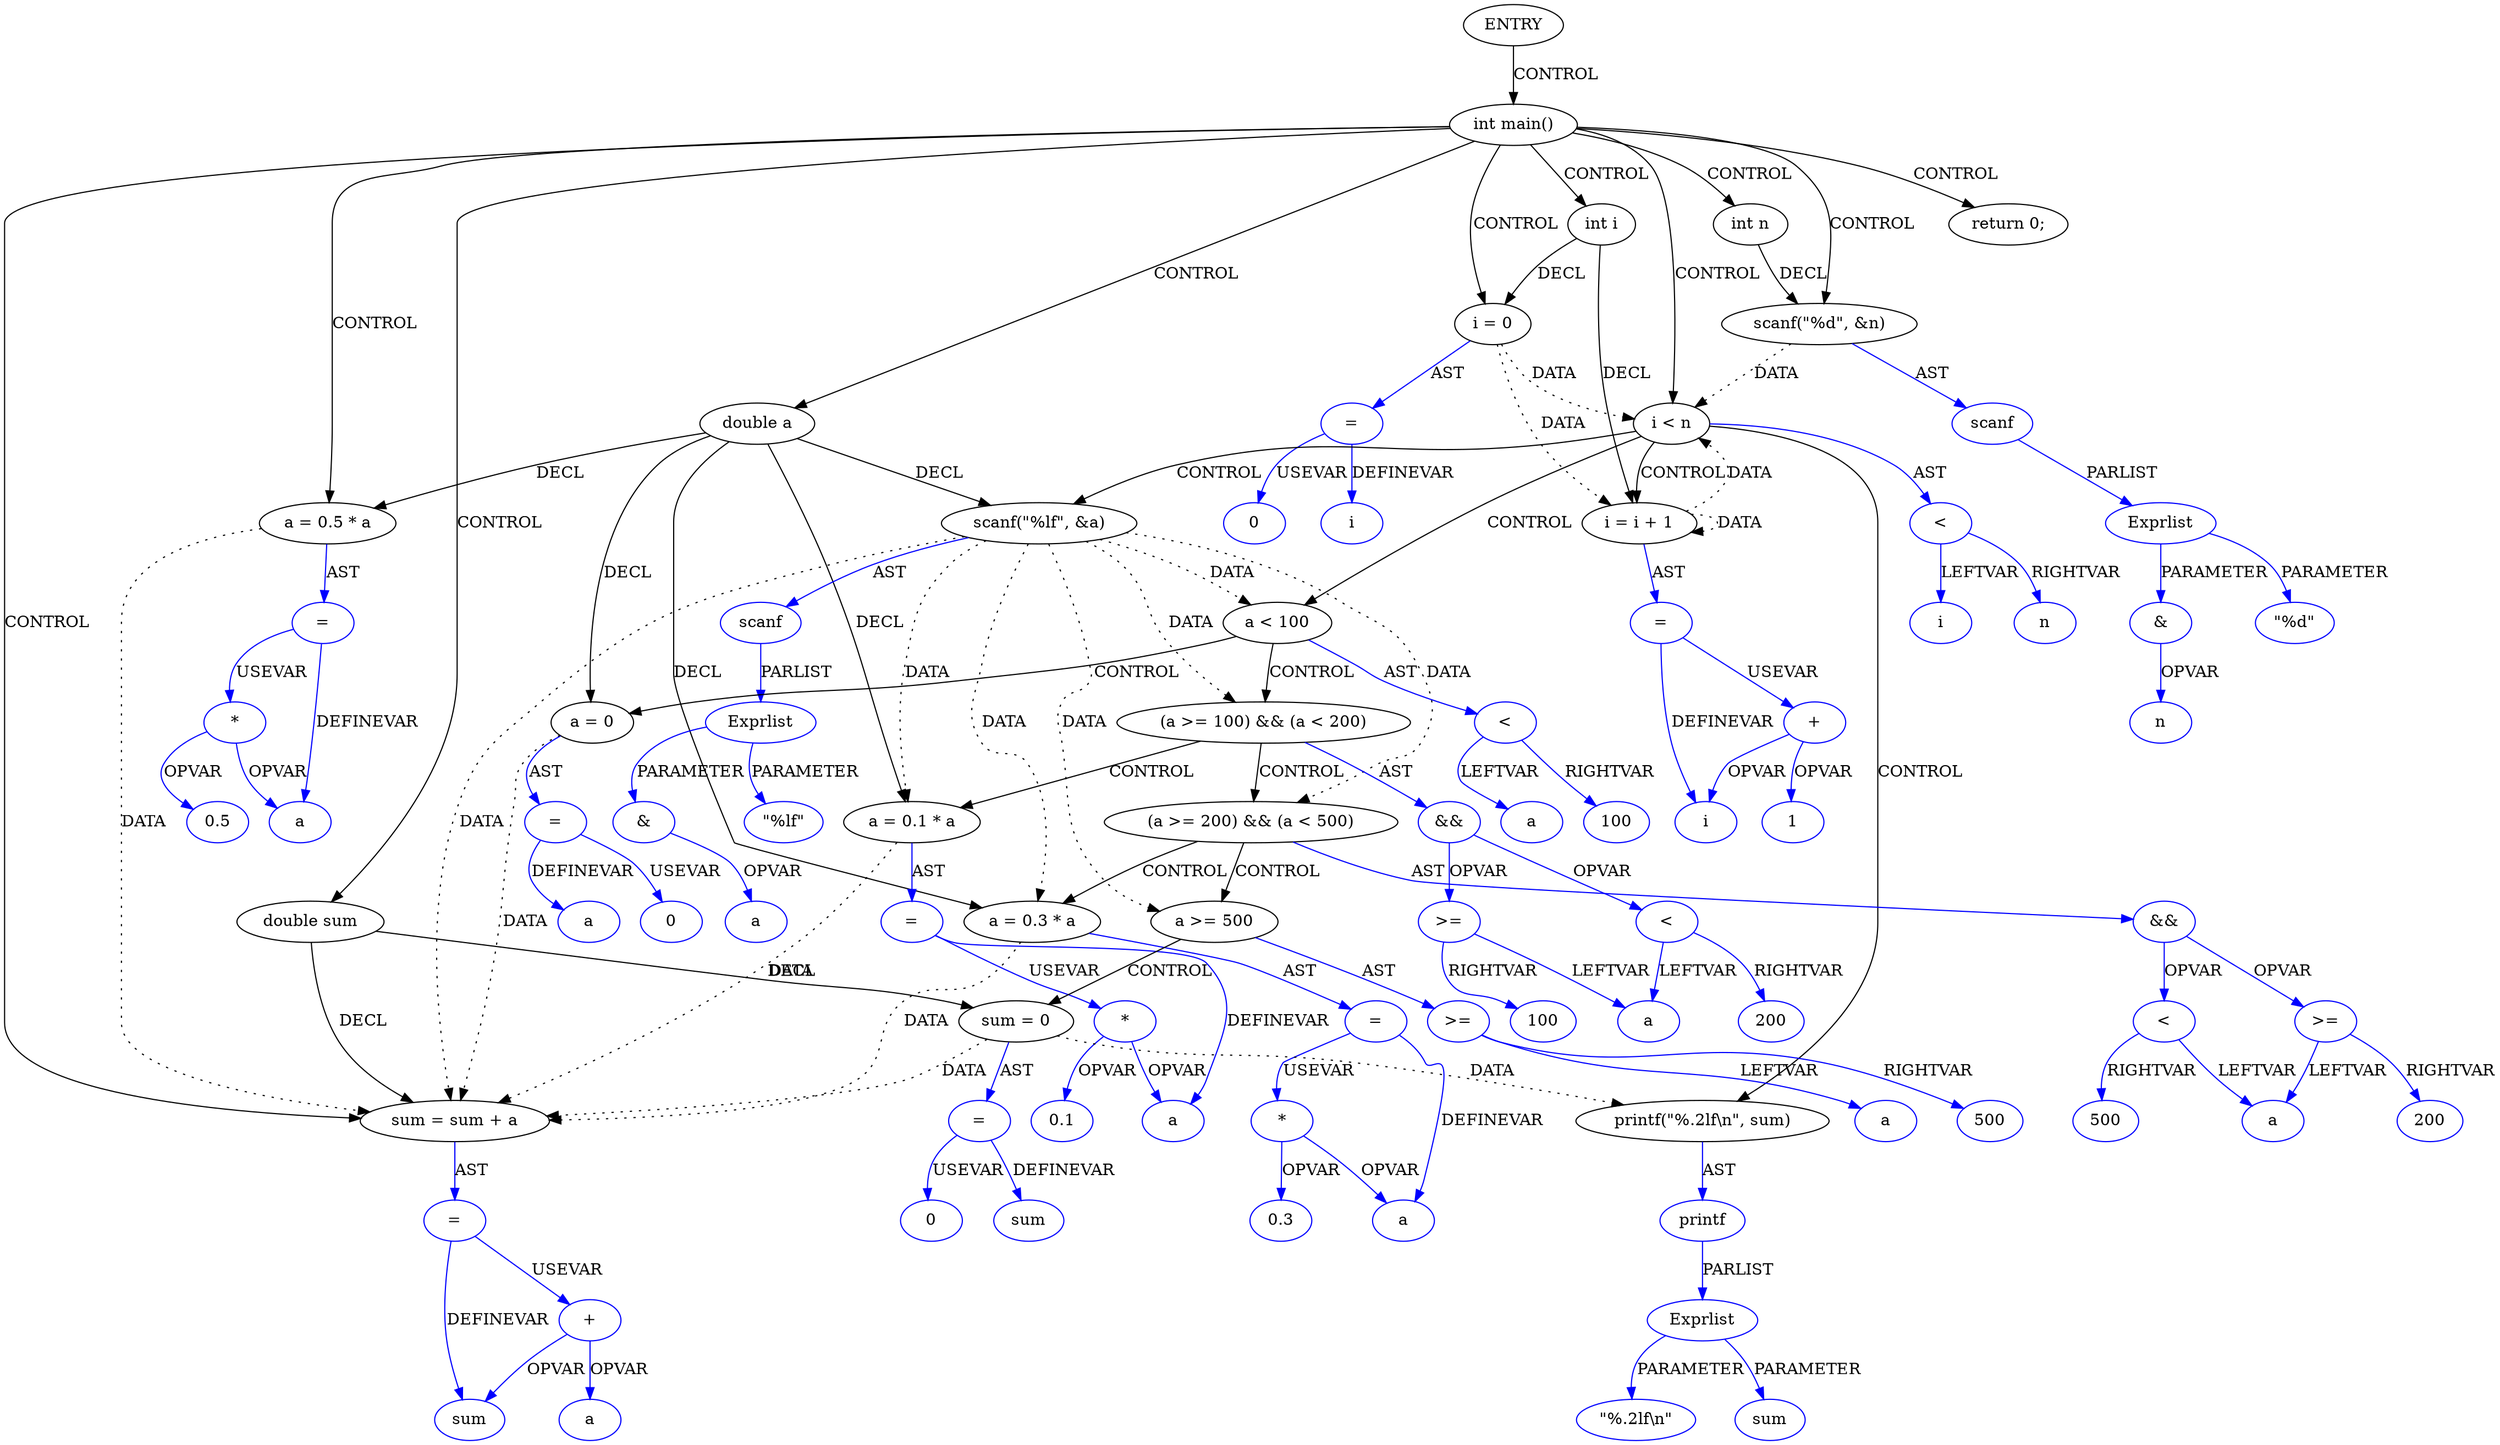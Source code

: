 digraph G{
Node1 [label="ENTRY",type="ENTRY",coord="-1"];
Node2 [label="int main()",type="CONTROL",coord="3"];
Node4 [label="int i",type="DECL",coord="4",varname="i",vartype="int"];
Node5 [label="int n",type="DECL",coord="5",varname="n",vartype="int"];
Node6 [label="double a",type="DECL",coord="6",varname="a",vartype="double"];
Node7 [label="double sum",type="DECL",coord="7",varname="sum",vartype="double"];
Node8 [label="a = 0.5 * a",type="ASSIGN",coord="8"];
Node9 [label="=",type="ASSIGNOP",coord="8",color=blue];
Node10 [label="a",type="VAR",coord="8",color=blue];
Node11 [label="*",type="OP",coord="8",color=blue];
Node12 [label="0.5",type="CONST",coord="8",color=blue];
Node13 [label="scanf(\"%d\", &n)",type="CALL",coord="9"];
Node14 [label="scanf",type="FUNCNAME",coord="9",color=blue];
Node15 [label="Exprlist",type="EXPRS",coord="9",color=blue];
Node16 [label="\"%d\"",type="CONST",coord="9",color=blue];
Node17 [label="&",type="OP",coord="9",color=blue];
Node18 [label="n",type="VAR",coord="9",color=blue];
Node19 [label="i = 0",type="ASSIGN",coord="10"];
Node20 [label="=",type="ASSIGNOP",coord="10",color=blue];
Node21 [label="i",type="VAR",coord="10",color=blue];
Node22 [label="0",type="CONST",coord="10",color=blue];
Node23 [label="i < n",type="CONTROL",coord="10"];
Node26 [label="scanf(\"%lf\", &a)",type="CALL",coord="11"];
Node27 [label="scanf",type="FUNCNAME",coord="11",color=blue];
Node28 [label="Exprlist",type="EXPRS",coord="11",color=blue];
Node29 [label="\"%lf\"",type="CONST",coord="11",color=blue];
Node30 [label="&",type="OP",coord="11",color=blue];
Node31 [label="a",type="VAR",coord="11",color=blue];
Node32 [label="a < 100",type="CONTROL",coord="12"];
Node34 [label="a = 0",type="ASSIGN",coord="13"];
Node35 [label="=",type="ASSIGNOP",coord="13",color=blue];
Node36 [label="a",type="VAR",coord="13",color=blue];
Node37 [label="0",type="CONST",coord="13",color=blue];
Node38 [label="(a >= 100) && (a < 200)",type="CONTROL",coord="14"];
Node40 [label="a = 0.1 * a",type="ASSIGN",coord="15"];
Node41 [label="=",type="ASSIGNOP",coord="15",color=blue];
Node42 [label="a",type="VAR",coord="15",color=blue];
Node43 [label="*",type="OP",coord="15",color=blue];
Node44 [label="0.1",type="CONST",coord="15",color=blue];
Node45 [label="(a >= 200) && (a < 500)",type="CONTROL",coord="16"];
Node47 [label="a = 0.3 * a",type="ASSIGN",coord="17"];
Node48 [label="=",type="ASSIGNOP",coord="17",color=blue];
Node49 [label="a",type="VAR",coord="17",color=blue];
Node50 [label="*",type="OP",coord="17",color=blue];
Node51 [label="0.3",type="CONST",coord="17",color=blue];
Node52 [label="a >= 500",type="CONTROL",coord="18"];
Node54 [label="sum = 0",type="ASSIGN",coord="19"];
Node55 [label="=",type="ASSIGNOP",coord="19",color=blue];
Node56 [label="sum",type="VAR",coord="19",color=blue];
Node57 [label="0",type="CONST",coord="19",color=blue];
Node58 [label=">=",type="OP",coord="18",color=blue];
Node59 [label="a",type="VAR",coord="18",color=blue];
Node60 [label="500",type="CONST",coord="18",color=blue];
Node61 [label="&&",type="OP",coord="16",color=blue];
Node62 [label=">=",type="OP",coord="16",color=blue];
Node63 [label="a",type="VAR",coord="16",color=blue];
Node64 [label="200",type="CONST",coord="16",color=blue];
Node65 [label="<",type="OP",coord="16",color=blue];
Node66 [label="500",type="CONST",coord="16",color=blue];
Node67 [label="&&",type="OP",coord="14",color=blue];
Node68 [label=">=",type="OP",coord="14",color=blue];
Node69 [label="a",type="VAR",coord="14",color=blue];
Node70 [label="100",type="CONST",coord="14",color=blue];
Node71 [label="<",type="OP",coord="14",color=blue];
Node72 [label="200",type="CONST",coord="14",color=blue];
Node73 [label="<",type="OP",coord="12",color=blue];
Node74 [label="a",type="VAR",coord="12",color=blue];
Node75 [label="100",type="CONST",coord="12",color=blue];
Node76 [label="printf(\"%.2lf\\n\", sum)",type="CALL",coord="21"];
Node77 [label="printf",type="FUNCNAME",coord="21",color=blue];
Node78 [label="Exprlist",type="EXPRS",coord="21",color=blue];
Node79 [label="\"%.2lf\\n\"",type="CONST",coord="21",color=blue];
Node80 [label="sum",type="VAR",coord="21",color=blue];
Node81 [label="i = i + 1",type="ASSIGN",coord="10"];
Node82 [label="=",type="ASSIGNOP",coord="10",color=blue];
Node83 [label="i",type="VAR",coord="10",color=blue];
Node84 [label="+",type="OP",coord="10",color=blue];
Node85 [label="1",type="CONST",coord="10",color=blue];
Node86 [label="<",type="OP",coord="10",color=blue];
Node87 [label="i",type="VAR",coord="10",color=blue];
Node88 [label="n",type="VAR",coord="10",color=blue];
Node89 [label="sum = sum + a",type="ASSIGN",coord="23"];
Node90 [label="=",type="ASSIGNOP",coord="23",color=blue];
Node91 [label="sum",type="VAR",coord="23",color=blue];
Node92 [label="+",type="OP",coord="23",color=blue];
Node93 [label="a",type="VAR",coord="23",color=blue];
Node94 [label="return 0;",type="CONTROL",coord="24"];
Node1->Node2 [label = "CONTROL" ];
Node2->Node4 [label = "CONTROL" ];
Node2->Node5 [label = "CONTROL" ];
Node2->Node6 [label = "CONTROL" ];
Node2->Node7 [label = "CONTROL" ];
Node2->Node8 [label = "CONTROL" ];
Node2->Node13 [label = "CONTROL" ];
Node2->Node19 [label = "CONTROL" ];
Node2->Node23 [label = "CONTROL" ];
Node2->Node89 [label = "CONTROL" ];
Node2->Node94 [label = "CONTROL" ];
Node23->Node26 [label = "CONTROL" ];
Node23->Node32 [label = "CONTROL" ];
Node23->Node76 [label = "CONTROL" ];
Node23->Node81 [label = "CONTROL" ];
Node32->Node34 [label = "CONTROL" ];
Node32->Node38 [label = "CONTROL" ];
Node38->Node40 [label = "CONTROL" ];
Node38->Node45 [label = "CONTROL" ];
Node45->Node47 [label = "CONTROL" ];
Node45->Node52 [label = "CONTROL" ];
Node52->Node54 [label = "CONTROL" ];
Node8->Node89 [label = "DATA", style = dotted ]
Node13->Node23 [label = "DATA", style = dotted ]
Node19->Node23 [label = "DATA", style = dotted ]
Node19->Node81 [label = "DATA", style = dotted ]
Node26->Node32 [label = "DATA", style = dotted ]
Node26->Node38 [label = "DATA", style = dotted ]
Node26->Node40 [label = "DATA", style = dotted ]
Node26->Node45 [label = "DATA", style = dotted ]
Node26->Node47 [label = "DATA", style = dotted ]
Node26->Node52 [label = "DATA", style = dotted ]
Node26->Node89 [label = "DATA", style = dotted ]
Node34->Node89 [label = "DATA", style = dotted ]
Node40->Node89 [label = "DATA", style = dotted ]
Node47->Node89 [label = "DATA", style = dotted ]
Node54->Node76 [label = "DATA", style = dotted ]
Node54->Node89 [label = "DATA", style = dotted ]
Node81->Node23 [label = "DATA", style = dotted ]
Node81->Node81 [label = "DATA", style = dotted ]
Node4->Node81 [label = "DECL"]
Node4->Node19 [label = "DECL"]
Node5->Node13 [label = "DECL"]
Node6->Node47 [label = "DECL"]
Node6->Node26 [label = "DECL"]
Node6->Node8 [label = "DECL"]
Node6->Node34 [label = "DECL"]
Node6->Node40 [label = "DECL"]
Node7->Node89 [label = "DECL"]
Node7->Node54 [label = "DECL"]
Node8->Node9 [label = "AST" color=blue]
Node9->Node10 [label = "DEFINEVAR" color=blue]
Node9->Node11 [label = "USEVAR" color=blue]
Node11->Node12 [label = "OPVAR" color=blue]
Node11->Node10 [label = "OPVAR" color=blue]
Node13->Node14 [label = "AST" color=blue]
Node14->Node15 [label = "PARLIST" color=blue]
Node15->Node16 [label = "PARAMETER" color=blue]
Node15->Node17 [label = "PARAMETER" color=blue]
Node17->Node18 [label = "OPVAR" color=blue]
Node19->Node20 [label = "AST" color=blue]
Node20->Node21 [label = "DEFINEVAR" color=blue]
Node20->Node22 [label = "USEVAR" color=blue]
Node23->Node86 [label = "AST" color=blue]
Node26->Node27 [label = "AST" color=blue]
Node27->Node28 [label = "PARLIST" color=blue]
Node28->Node29 [label = "PARAMETER" color=blue]
Node28->Node30 [label = "PARAMETER" color=blue]
Node30->Node31 [label = "OPVAR" color=blue]
Node32->Node73 [label = "AST" color=blue]
Node34->Node35 [label = "AST" color=blue]
Node35->Node36 [label = "DEFINEVAR" color=blue]
Node35->Node37 [label = "USEVAR" color=blue]
Node38->Node67 [label = "AST" color=blue]
Node40->Node41 [label = "AST" color=blue]
Node41->Node42 [label = "DEFINEVAR" color=blue]
Node41->Node43 [label = "USEVAR" color=blue]
Node43->Node44 [label = "OPVAR" color=blue]
Node43->Node42 [label = "OPVAR" color=blue]
Node45->Node61 [label = "AST" color=blue]
Node47->Node48 [label = "AST" color=blue]
Node48->Node49 [label = "DEFINEVAR" color=blue]
Node48->Node50 [label = "USEVAR" color=blue]
Node50->Node51 [label = "OPVAR" color=blue]
Node50->Node49 [label = "OPVAR" color=blue]
Node52->Node58 [label = "AST" color=blue]
Node54->Node55 [label = "AST" color=blue]
Node55->Node56 [label = "DEFINEVAR" color=blue]
Node55->Node57 [label = "USEVAR" color=blue]
Node58->Node59 [label = "LEFTVAR" color=blue]
Node58->Node60 [label = "RIGHTVAR" color=blue]
Node61->Node62 [label = "OPVAR" color=blue]
Node61->Node65 [label = "OPVAR" color=blue]
Node62->Node63 [label = "LEFTVAR" color=blue]
Node62->Node64 [label = "RIGHTVAR" color=blue]
Node65->Node63 [label = "LEFTVAR" color=blue]
Node65->Node66 [label = "RIGHTVAR" color=blue]
Node67->Node68 [label = "OPVAR" color=blue]
Node67->Node71 [label = "OPVAR" color=blue]
Node68->Node69 [label = "LEFTVAR" color=blue]
Node68->Node70 [label = "RIGHTVAR" color=blue]
Node71->Node69 [label = "LEFTVAR" color=blue]
Node71->Node72 [label = "RIGHTVAR" color=blue]
Node73->Node74 [label = "LEFTVAR" color=blue]
Node73->Node75 [label = "RIGHTVAR" color=blue]
Node76->Node77 [label = "AST" color=blue]
Node77->Node78 [label = "PARLIST" color=blue]
Node78->Node79 [label = "PARAMETER" color=blue]
Node78->Node80 [label = "PARAMETER" color=blue]
Node81->Node82 [label = "AST" color=blue]
Node82->Node83 [label = "DEFINEVAR" color=blue]
Node82->Node84 [label = "USEVAR" color=blue]
Node84->Node83 [label = "OPVAR" color=blue]
Node84->Node85 [label = "OPVAR" color=blue]
Node86->Node87 [label = "LEFTVAR" color=blue]
Node86->Node88 [label = "RIGHTVAR" color=blue]
Node89->Node90 [label = "AST" color=blue]
Node90->Node91 [label = "DEFINEVAR" color=blue]
Node90->Node92 [label = "USEVAR" color=blue]
Node92->Node91 [label = "OPVAR" color=blue]
Node92->Node93 [label = "OPVAR" color=blue]
}
